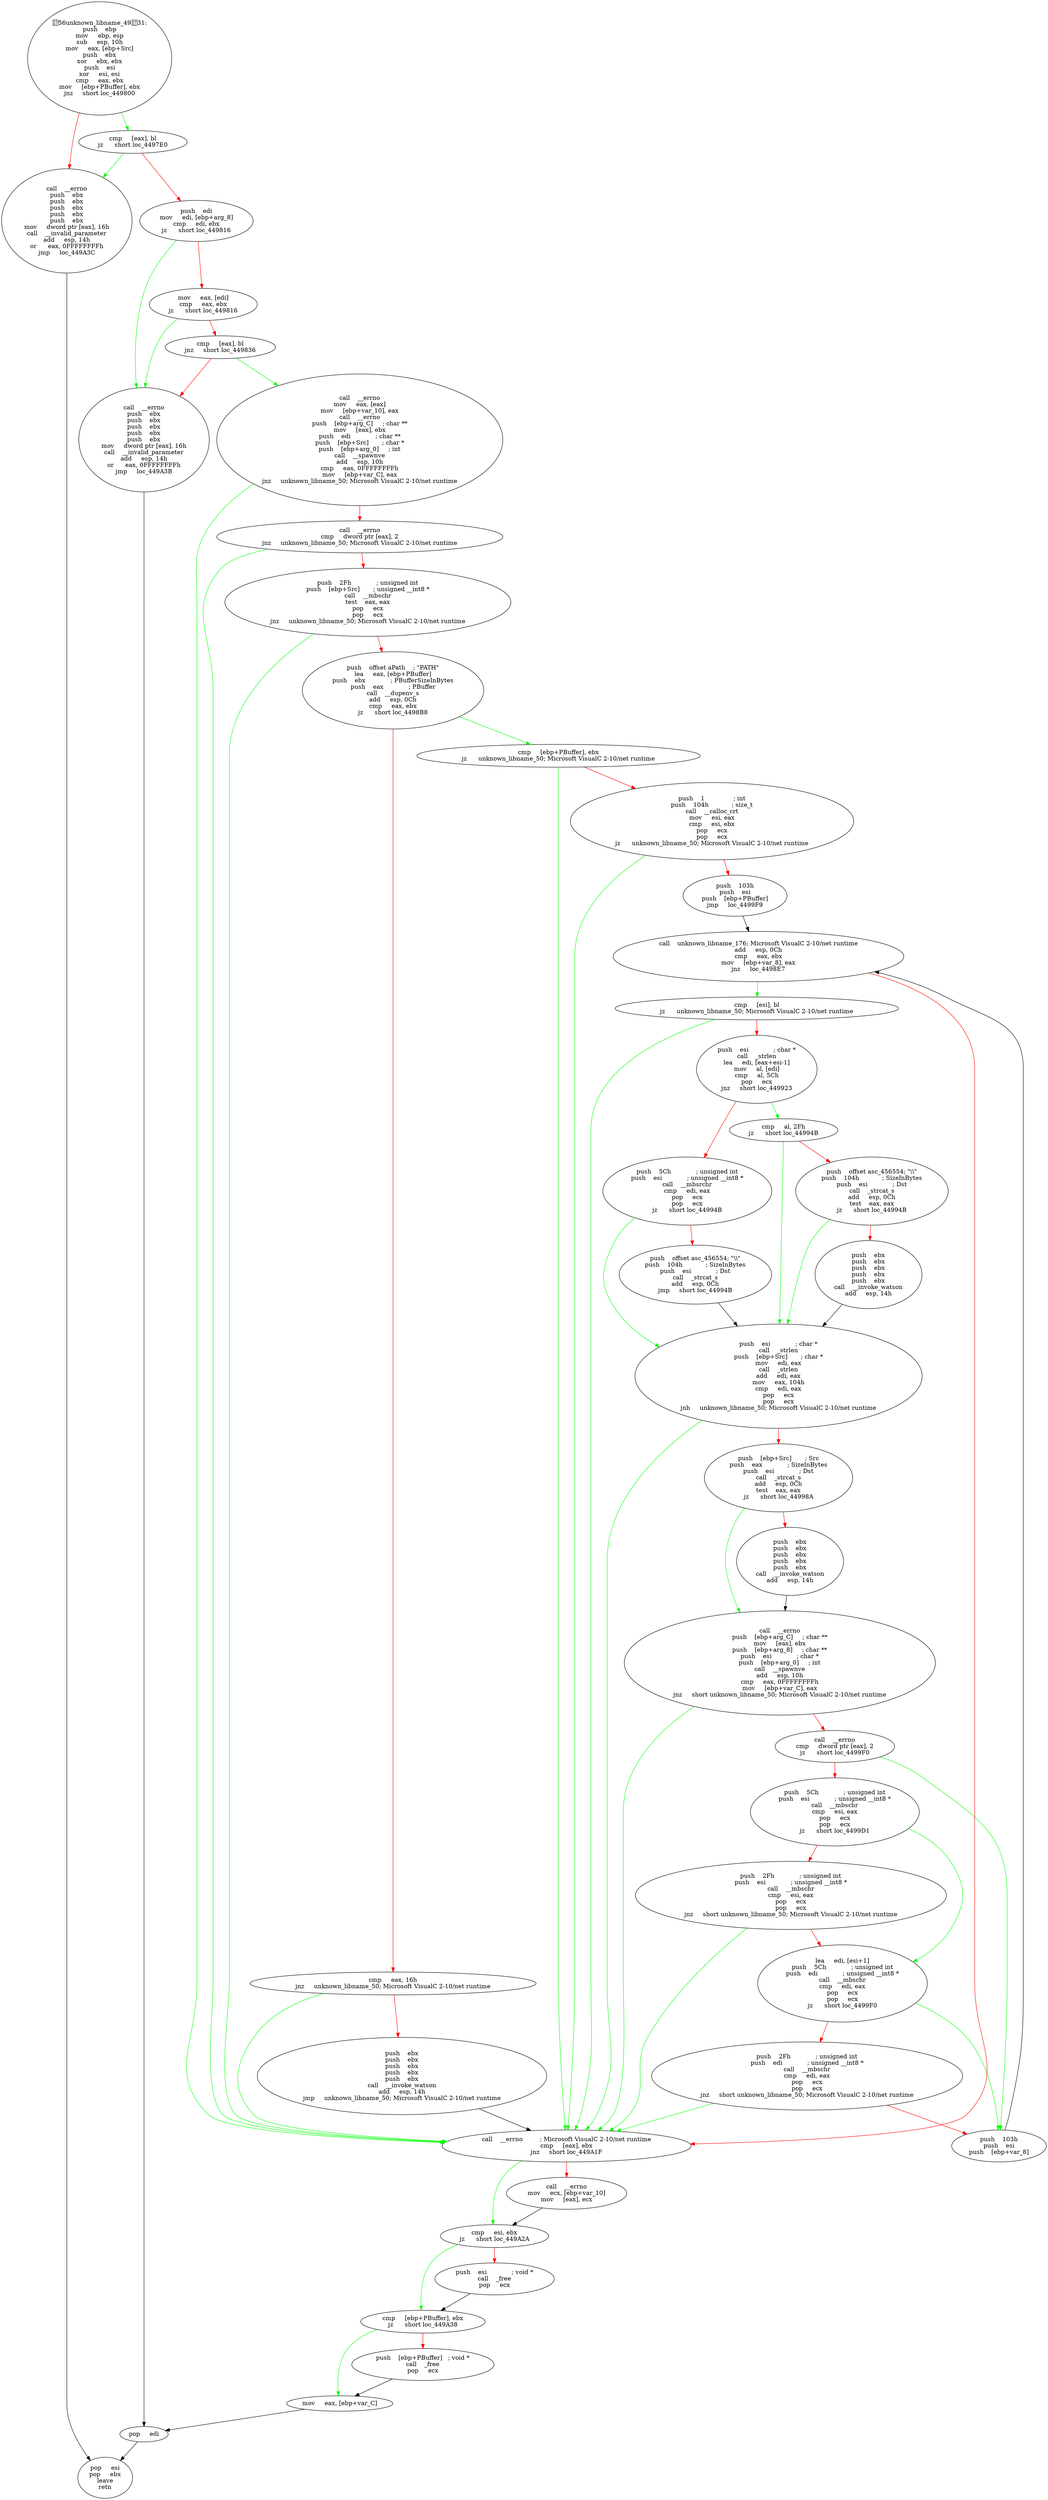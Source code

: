 digraph G{
Node0 [label = "56unknown_libname_4931:
push    ebp
mov     ebp, esp
sub     esp, 10h
mov     eax, [ebp+Src]
push    ebx
xor     ebx, ebx
push    esi
xor     esi, esi
cmp     eax, ebx
mov     [ebp+PBuffer], ebx
jnz     short loc_449800"]
Node1 [label = "call    __errno
push    ebx
push    ebx
push    ebx
push    ebx
push    ebx
mov     dword ptr [eax], 16h
call    __invalid_parameter
add     esp, 14h
or      eax, 0FFFFFFFFh
jmp     loc_449A3C"]
Node2 [label = "cmp     [eax], bl
jz      short loc_4497E0"]
Node3 [label = "push    edi
mov     edi, [ebp+arg_8]
cmp     edi, ebx
jz      short loc_449816"]
Node4 [label = "mov     eax, [edi]
cmp     eax, ebx
jz      short loc_449816"]
Node5 [label = "cmp     [eax], bl
jnz     short loc_449836"]
Node6 [label = "call    __errno
push    ebx
push    ebx
push    ebx
push    ebx
push    ebx
mov     dword ptr [eax], 16h
call    __invalid_parameter
add     esp, 14h
or      eax, 0FFFFFFFFh
jmp     loc_449A3B"]
Node7 [label = "call    __errno
mov     eax, [eax]
mov     [ebp+var_10], eax
call    __errno
push    [ebp+arg_C]     ; char **
mov     [eax], ebx
push    edi             ; char **
push    [ebp+Src]       ; char *
push    [ebp+arg_0]     ; int
call    __spawnve
add     esp, 10h
cmp     eax, 0FFFFFFFFh
mov     [ebp+var_C], eax
jnz     unknown_libname_50; Microsoft VisualC 2-10/net runtime"]
Node8 [label = "call    __errno
cmp     dword ptr [eax], 2
jnz     unknown_libname_50; Microsoft VisualC 2-10/net runtime"]
Node9 [label = "push    2Fh             ; unsigned int
push    [ebp+Src]       ; unsigned __int8 *
call    __mbschr
test    eax, eax
pop     ecx
pop     ecx
jnz     unknown_libname_50; Microsoft VisualC 2-10/net runtime"]
Node10 [label = "push    offset aPath    ; \"PATH\"
lea     eax, [ebp+PBuffer]
push    ebx             ; PBufferSizeInBytes
push    eax             ; PBuffer
call    __dupenv_s
add     esp, 0Ch
cmp     eax, ebx
jz      short loc_4498B8"]
Node11 [label = "cmp     eax, 16h
jnz     unknown_libname_50; Microsoft VisualC 2-10/net runtime"]
Node12 [label = "push    ebx
push    ebx
push    ebx
push    ebx
push    ebx
call    __invoke_watson
add     esp, 14h
jmp     unknown_libname_50; Microsoft VisualC 2-10/net runtime"]
Node13 [label = "cmp     [ebp+PBuffer], ebx
jz      unknown_libname_50; Microsoft VisualC 2-10/net runtime"]
Node14 [label = "push    1               ; int
push    104h            ; size_t
call    __calloc_crt
mov     esi, eax
cmp     esi, ebx
pop     ecx
pop     ecx
jz      unknown_libname_50; Microsoft VisualC 2-10/net runtime"]
Node15 [label = "push    103h
push    esi
push    [ebp+PBuffer]
jmp     loc_4499F9"]
Node16 [label = "cmp     [esi], bl
jz      unknown_libname_50; Microsoft VisualC 2-10/net runtime"]
Node17 [label = "push    esi             ; char *
call    _strlen
lea     edi, [eax+esi-1]
mov     al, [edi]
cmp     al, 5Ch
pop     ecx
jnz     short loc_449923"]
Node18 [label = "push    5Ch             ; unsigned int
push    esi             ; unsigned __int8 *
call    __mbsrchr
cmp     edi, eax
pop     ecx
pop     ecx
jz      short loc_44994B"]
Node19 [label = "push    offset asc_456554; \"\\\\\"
push    104h            ; SizeInBytes
push    esi             ; Dst
call    _strcat_s
add     esp, 0Ch
jmp     short loc_44994B"]
Node20 [label = "cmp     al, 2Fh
jz      short loc_44994B"]
Node21 [label = "push    offset asc_456554; \"\\\\\"
push    104h            ; SizeInBytes
push    esi             ; Dst
call    _strcat_s
add     esp, 0Ch
test    eax, eax
jz      short loc_44994B"]
Node22 [label = "push    ebx
push    ebx
push    ebx
push    ebx
push    ebx
call    __invoke_watson
add     esp, 14h"]
Node23 [label = "push    esi             ; char *
call    _strlen
push    [ebp+Src]       ; char *
mov     edi, eax
call    _strlen
add     edi, eax
mov     eax, 104h
cmp     edi, eax
pop     ecx
pop     ecx
jnb     unknown_libname_50; Microsoft VisualC 2-10/net runtime"]
Node24 [label = "push    [ebp+Src]       ; Src
push    eax             ; SizeInBytes
push    esi             ; Dst
call    _strcat_s
add     esp, 0Ch
test    eax, eax
jz      short loc_44998A"]
Node25 [label = "push    ebx
push    ebx
push    ebx
push    ebx
push    ebx
call    __invoke_watson
add     esp, 14h"]
Node26 [label = "call    __errno
push    [ebp+arg_C]     ; char **
mov     [eax], ebx
push    [ebp+arg_8]     ; char **
push    esi             ; char *
push    [ebp+arg_0]     ; int
call    __spawnve
add     esp, 10h
cmp     eax, 0FFFFFFFFh
mov     [ebp+var_C], eax
jnz     short unknown_libname_50; Microsoft VisualC 2-10/net runtime"]
Node27 [label = "call    __errno
cmp     dword ptr [eax], 2
jz      short loc_4499F0"]
Node28 [label = "push    5Ch             ; unsigned int
push    esi             ; unsigned __int8 *
call    __mbschr
cmp     esi, eax
pop     ecx
pop     ecx
jz      short loc_4499D1"]
Node29 [label = "push    2Fh             ; unsigned int
push    esi             ; unsigned __int8 *
call    __mbschr
cmp     esi, eax
pop     ecx
pop     ecx
jnz     short unknown_libname_50; Microsoft VisualC 2-10/net runtime"]
Node30 [label = "lea     edi, [esi+1]
push    5Ch             ; unsigned int
push    edi             ; unsigned __int8 *
call    __mbschr
cmp     edi, eax
pop     ecx
pop     ecx
jz      short loc_4499F0"]
Node31 [label = "push    2Fh             ; unsigned int
push    edi             ; unsigned __int8 *
call    __mbschr
cmp     edi, eax
pop     ecx
pop     ecx
jnz     short unknown_libname_50; Microsoft VisualC 2-10/net runtime"]
Node32 [label = "push    103h
push    esi
push    [ebp+var_8]"]
Node33 [label = "call    unknown_libname_176; Microsoft VisualC 2-10/net runtime
add     esp, 0Ch
cmp     eax, ebx
mov     [ebp+var_8], eax
jnz     loc_4498E7"]
Node34 [label = "call    __errno         ; Microsoft VisualC 2-10/net runtime
cmp     [eax], ebx
jnz     short loc_449A1F"]
Node35 [label = "call    __errno
mov     ecx, [ebp+var_10]
mov     [eax], ecx"]
Node36 [label = "cmp     esi, ebx
jz      short loc_449A2A"]
Node37 [label = "push    esi             ; void *
call    _free
pop     ecx"]
Node38 [label = "cmp     [ebp+PBuffer], ebx
jz      short loc_449A38"]
Node39 [label = "push    [ebp+PBuffer]   ; void *
call    _free
pop     ecx"]
Node40 [label = "mov     eax, [ebp+var_C]"]
Node41 [label = "pop     edi"]
Node42 [label = "pop     esi
pop     ebx
leave
retn"]
Node0 -> Node1 [color = "red"]
Node0 -> Node2 [color = "green"]
Node1 -> Node42 [color = "black"]
Node2 -> Node1 [color = "green"]
Node2 -> Node3 [color = "red"]
Node3 -> Node4 [color = "red"]
Node3 -> Node6 [color = "green"]
Node4 -> Node5 [color = "red"]
Node4 -> Node6 [color = "green"]
Node5 -> Node6 [color = "red"]
Node5 -> Node7 [color = "green"]
Node6 -> Node41 [color = "black"]
Node7 -> Node8 [color = "red"]
Node7 -> Node34 [color = "green"]
Node8 -> Node9 [color = "red"]
Node8 -> Node34 [color = "green"]
Node9 -> Node10 [color = "red"]
Node9 -> Node34 [color = "green"]
Node10 -> Node11 [color = "red"]
Node10 -> Node13 [color = "green"]
Node11 -> Node12 [color = "red"]
Node11 -> Node34 [color = "green"]
Node12 -> Node34 [color = "black"]
Node13 -> Node14 [color = "red"]
Node13 -> Node34 [color = "green"]
Node14 -> Node15 [color = "red"]
Node14 -> Node34 [color = "green"]
Node15 -> Node33 [color = "black"]
Node16 -> Node17 [color = "red"]
Node16 -> Node34 [color = "green"]
Node17 -> Node18 [color = "red"]
Node17 -> Node20 [color = "green"]
Node18 -> Node19 [color = "red"]
Node18 -> Node23 [color = "green"]
Node19 -> Node23 [color = "black"]
Node20 -> Node21 [color = "red"]
Node20 -> Node23 [color = "green"]
Node21 -> Node22 [color = "red"]
Node21 -> Node23 [color = "green"]
Node22 -> Node23 [color = "black"]
Node23 -> Node24 [color = "red"]
Node23 -> Node34 [color = "green"]
Node24 -> Node25 [color = "red"]
Node24 -> Node26 [color = "green"]
Node25 -> Node26 [color = "black"]
Node26 -> Node27 [color = "red"]
Node26 -> Node34 [color = "green"]
Node27 -> Node28 [color = "red"]
Node27 -> Node32 [color = "green"]
Node28 -> Node29 [color = "red"]
Node28 -> Node30 [color = "green"]
Node29 -> Node30 [color = "red"]
Node29 -> Node34 [color = "green"]
Node30 -> Node31 [color = "red"]
Node30 -> Node32 [color = "green"]
Node31 -> Node32 [color = "red"]
Node31 -> Node34 [color = "green"]
Node32 -> Node33 [color = "black"]
Node33 -> Node16 [color = "green"]
Node33 -> Node34 [color = "red"]
Node34 -> Node35 [color = "red"]
Node34 -> Node36 [color = "green"]
Node35 -> Node36 [color = "black"]
Node36 -> Node37 [color = "red"]
Node36 -> Node38 [color = "green"]
Node37 -> Node38 [color = "black"]
Node38 -> Node39 [color = "red"]
Node38 -> Node40 [color = "green"]
Node39 -> Node40 [color = "black"]
Node40 -> Node41 [color = "black"]
Node41 -> Node42 [color = "black"]
}